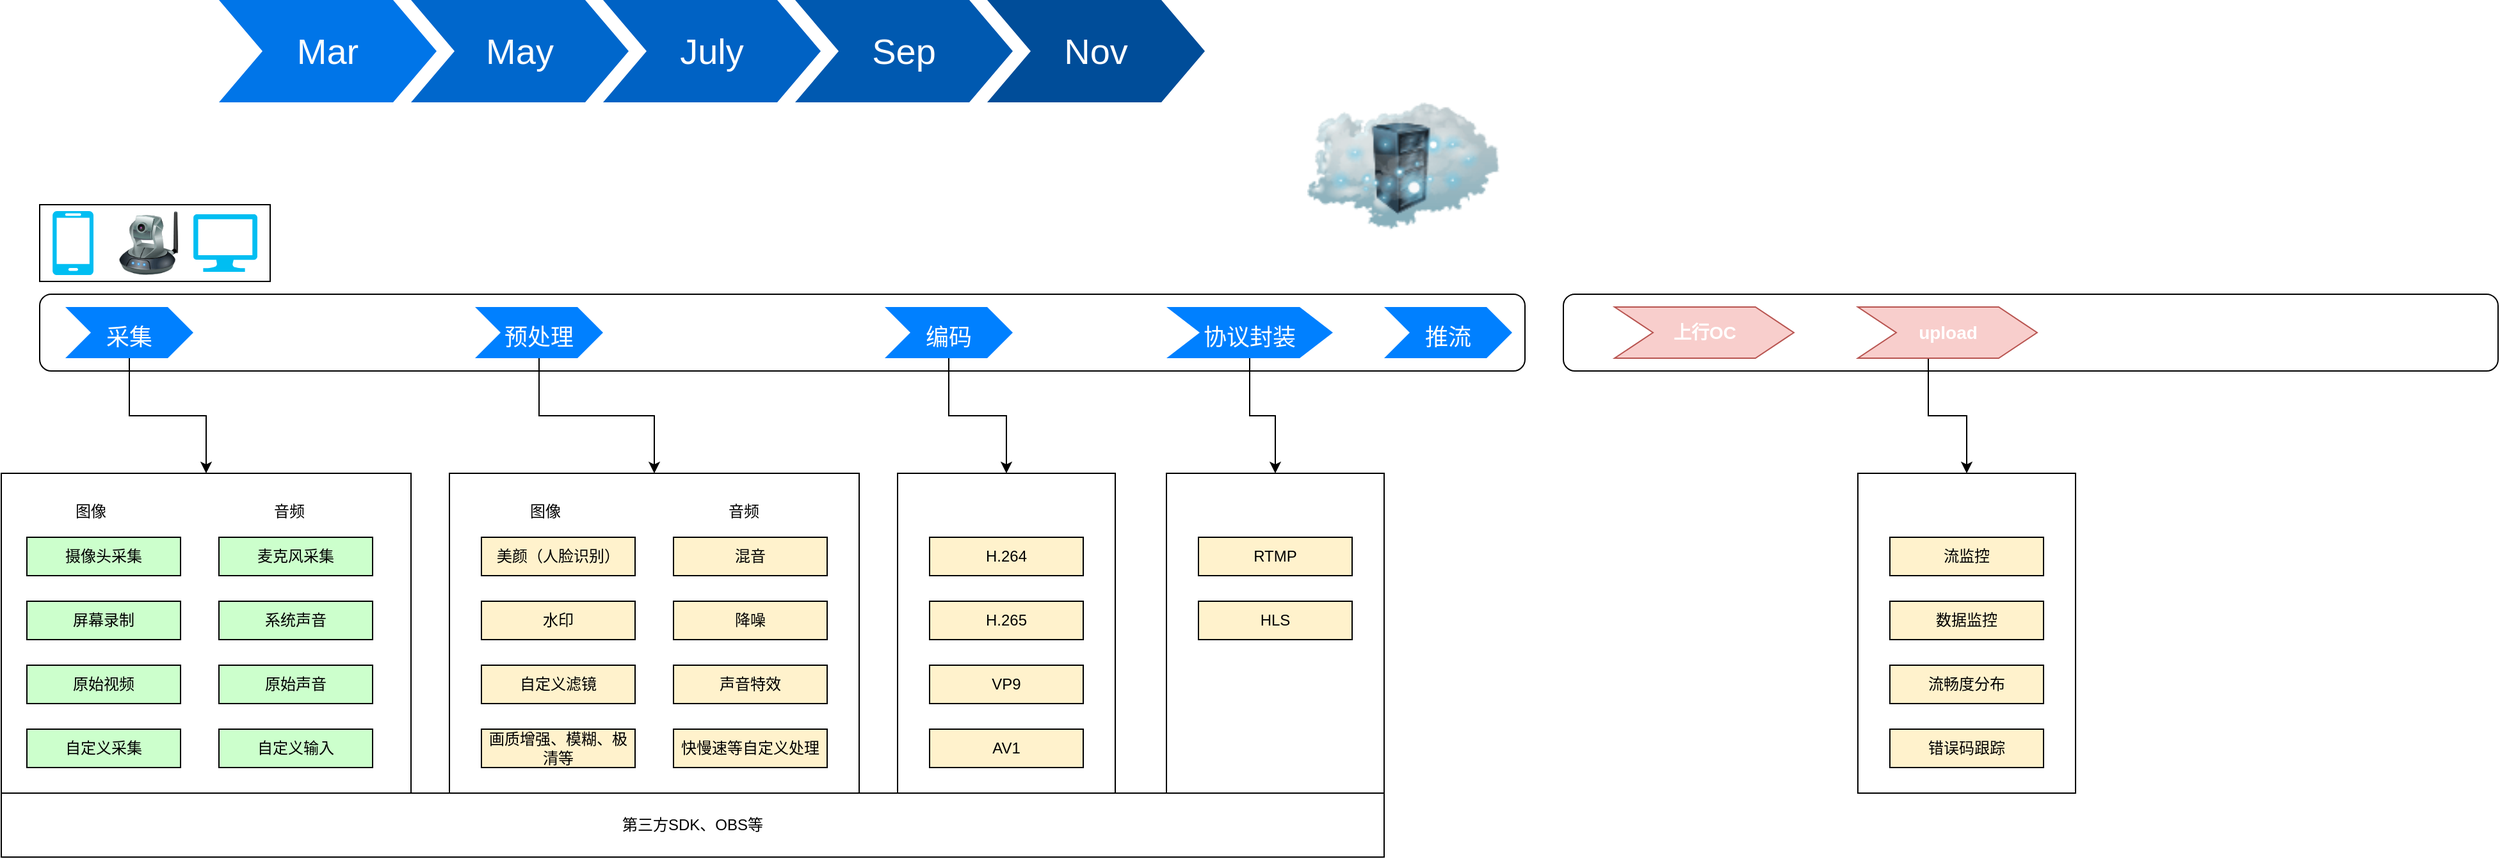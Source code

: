 <mxfile version="13.6.10" type="github">
  <diagram name="Page-1" id="d9b1e647-80fa-b4a2-5024-87a742678bcc">
    <mxGraphModel dx="803" dy="437" grid="1" gridSize="10" guides="1" tooltips="1" connect="1" arrows="1" fold="1" page="1" pageScale="1" pageWidth="1100" pageHeight="850" background="#ffffff" math="0" shadow="0">
      <root>
        <mxCell id="0" />
        <mxCell id="1" parent="0" />
        <mxCell id="57fe6abec08f04cb-2" value="Mar" style="shape=step;whiteSpace=wrap;html=1;fontSize=28;fillColor=#0075E8;fontColor=#FFFFFF;strokeColor=none;" parent="1" vertex="1">
          <mxGeometry x="200" y="70" width="170" height="80" as="geometry" />
        </mxCell>
        <mxCell id="57fe6abec08f04cb-3" value="May" style="shape=step;whiteSpace=wrap;html=1;fontSize=28;fillColor=#0067CC;fontColor=#FFFFFF;strokeColor=none;" parent="1" vertex="1">
          <mxGeometry x="350" y="70" width="170" height="80" as="geometry" />
        </mxCell>
        <mxCell id="57fe6abec08f04cb-4" value="July" style="shape=step;whiteSpace=wrap;html=1;fontSize=28;fillColor=#0062C4;fontColor=#FFFFFF;strokeColor=none;" parent="1" vertex="1">
          <mxGeometry x="500" y="70" width="170" height="80" as="geometry" />
        </mxCell>
        <mxCell id="57fe6abec08f04cb-5" value="Sep" style="shape=step;whiteSpace=wrap;html=1;fontSize=28;fillColor=#0059B0;fontColor=#FFFFFF;strokeColor=none;" parent="1" vertex="1">
          <mxGeometry x="650" y="70" width="170" height="80" as="geometry" />
        </mxCell>
        <mxCell id="57fe6abec08f04cb-6" value="Nov" style="shape=step;whiteSpace=wrap;html=1;fontSize=28;fillColor=#004D99;fontColor=#FFFFFF;strokeColor=none;" parent="1" vertex="1">
          <mxGeometry x="800" y="70" width="170" height="80" as="geometry" />
        </mxCell>
        <mxCell id="FFcQqnqTQvhnuVRR3oSx-1" value="" style="rounded=1;whiteSpace=wrap;html=1;" parent="1" vertex="1">
          <mxGeometry x="60" y="300" width="1160" height="60" as="geometry" />
        </mxCell>
        <mxCell id="FFcQqnqTQvhnuVRR3oSx-32" style="edgeStyle=orthogonalEdgeStyle;rounded=0;orthogonalLoop=1;jettySize=auto;html=1;exitX=0.5;exitY=1;exitDx=0;exitDy=0;entryX=0.5;entryY=0;entryDx=0;entryDy=0;" parent="1" source="57fe6abec08f04cb-1" target="FFcQqnqTQvhnuVRR3oSx-18" edge="1">
          <mxGeometry relative="1" as="geometry">
            <mxPoint x="200" y="450" as="targetPoint" />
          </mxGeometry>
        </mxCell>
        <mxCell id="57fe6abec08f04cb-1" value="&lt;font style=&quot;font-size: 18px&quot;&gt;采集&lt;/font&gt;" style="shape=step;whiteSpace=wrap;html=1;fontSize=28;fillColor=#0080FF;fontColor=#FFFFFF;strokeColor=none;" parent="1" vertex="1">
          <mxGeometry x="80" y="310" width="100" height="40" as="geometry" />
        </mxCell>
        <mxCell id="FFcQqnqTQvhnuVRR3oSx-47" style="edgeStyle=orthogonalEdgeStyle;rounded=0;orthogonalLoop=1;jettySize=auto;html=1;exitX=0.5;exitY=1;exitDx=0;exitDy=0;entryX=0.5;entryY=0;entryDx=0;entryDy=0;" parent="1" source="FFcQqnqTQvhnuVRR3oSx-15" target="FFcQqnqTQvhnuVRR3oSx-35" edge="1">
          <mxGeometry relative="1" as="geometry" />
        </mxCell>
        <mxCell id="FFcQqnqTQvhnuVRR3oSx-15" value="&lt;font style=&quot;font-size: 18px&quot;&gt;预处理&lt;/font&gt;" style="shape=step;whiteSpace=wrap;html=1;fontSize=28;fillColor=#0080FF;fontColor=#FFFFFF;strokeColor=none;" parent="1" vertex="1">
          <mxGeometry x="400" y="310" width="100" height="40" as="geometry" />
        </mxCell>
        <mxCell id="FFcQqnqTQvhnuVRR3oSx-61" style="edgeStyle=orthogonalEdgeStyle;rounded=0;orthogonalLoop=1;jettySize=auto;html=1;exitX=0.5;exitY=1;exitDx=0;exitDy=0;entryX=0.5;entryY=0;entryDx=0;entryDy=0;" parent="1" source="FFcQqnqTQvhnuVRR3oSx-16" target="FFcQqnqTQvhnuVRR3oSx-50" edge="1">
          <mxGeometry relative="1" as="geometry" />
        </mxCell>
        <mxCell id="FFcQqnqTQvhnuVRR3oSx-16" value="&lt;font style=&quot;font-size: 18px&quot;&gt;编码&lt;/font&gt;" style="shape=step;whiteSpace=wrap;html=1;fontSize=28;fillColor=#0080FF;fontColor=#FFFFFF;strokeColor=none;" parent="1" vertex="1">
          <mxGeometry x="720" y="310" width="100" height="40" as="geometry" />
        </mxCell>
        <mxCell id="FFcQqnqTQvhnuVRR3oSx-18" value="" style="rounded=0;whiteSpace=wrap;html=1;" parent="1" vertex="1">
          <mxGeometry x="30" y="440" width="320" height="250" as="geometry" />
        </mxCell>
        <mxCell id="FFcQqnqTQvhnuVRR3oSx-19" value="摄像头采集" style="rounded=0;whiteSpace=wrap;html=1;fillColor=#CCFFCC;" parent="1" vertex="1">
          <mxGeometry x="50" y="490" width="120" height="30" as="geometry" />
        </mxCell>
        <mxCell id="FFcQqnqTQvhnuVRR3oSx-20" value="屏幕录制" style="rounded=0;whiteSpace=wrap;html=1;fillColor=#CCFFCC;" parent="1" vertex="1">
          <mxGeometry x="50" y="540" width="120" height="30" as="geometry" />
        </mxCell>
        <mxCell id="FFcQqnqTQvhnuVRR3oSx-21" value="原始视频" style="rounded=0;whiteSpace=wrap;html=1;fillColor=#CCFFCC;" parent="1" vertex="1">
          <mxGeometry x="50" y="590" width="120" height="30" as="geometry" />
        </mxCell>
        <mxCell id="FFcQqnqTQvhnuVRR3oSx-22" value="自定义采集" style="rounded=0;whiteSpace=wrap;html=1;fillColor=#CCFFCC;" parent="1" vertex="1">
          <mxGeometry x="50" y="640" width="120" height="30" as="geometry" />
        </mxCell>
        <mxCell id="FFcQqnqTQvhnuVRR3oSx-25" value="图像" style="text;html=1;strokeColor=none;fillColor=none;align=center;verticalAlign=middle;whiteSpace=wrap;rounded=0;" parent="1" vertex="1">
          <mxGeometry x="80" y="460" width="40" height="20" as="geometry" />
        </mxCell>
        <mxCell id="FFcQqnqTQvhnuVRR3oSx-26" value="麦克风采集" style="rounded=0;whiteSpace=wrap;html=1;fillColor=#CCFFCC;" parent="1" vertex="1">
          <mxGeometry x="200" y="490" width="120" height="30" as="geometry" />
        </mxCell>
        <mxCell id="FFcQqnqTQvhnuVRR3oSx-27" value="系统声音" style="rounded=0;whiteSpace=wrap;html=1;fillColor=#CCFFCC;" parent="1" vertex="1">
          <mxGeometry x="200" y="540" width="120" height="30" as="geometry" />
        </mxCell>
        <mxCell id="FFcQqnqTQvhnuVRR3oSx-28" value="原始声音" style="rounded=0;whiteSpace=wrap;html=1;fillColor=#CCFFCC;" parent="1" vertex="1">
          <mxGeometry x="200" y="590" width="120" height="30" as="geometry" />
        </mxCell>
        <mxCell id="FFcQqnqTQvhnuVRR3oSx-29" value="自定义输入" style="rounded=0;whiteSpace=wrap;html=1;fillColor=#CCFFCC;" parent="1" vertex="1">
          <mxGeometry x="200" y="640" width="120" height="30" as="geometry" />
        </mxCell>
        <mxCell id="FFcQqnqTQvhnuVRR3oSx-30" value="音频" style="text;html=1;strokeColor=none;fillColor=none;align=center;verticalAlign=middle;whiteSpace=wrap;rounded=0;" parent="1" vertex="1">
          <mxGeometry x="235" y="460" width="40" height="20" as="geometry" />
        </mxCell>
        <mxCell id="FFcQqnqTQvhnuVRR3oSx-33" value="第三方SDK、OBS等" style="rounded=0;whiteSpace=wrap;html=1;" parent="1" vertex="1">
          <mxGeometry x="30" y="690" width="1080" height="50" as="geometry" />
        </mxCell>
        <mxCell id="FFcQqnqTQvhnuVRR3oSx-46" value="" style="group" parent="1" vertex="1" connectable="0">
          <mxGeometry x="380" y="440" width="320" height="250" as="geometry" />
        </mxCell>
        <mxCell id="FFcQqnqTQvhnuVRR3oSx-35" value="" style="rounded=0;whiteSpace=wrap;html=1;" parent="FFcQqnqTQvhnuVRR3oSx-46" vertex="1">
          <mxGeometry width="320" height="250" as="geometry" />
        </mxCell>
        <mxCell id="FFcQqnqTQvhnuVRR3oSx-36" value="美颜（人脸识别）" style="rounded=0;whiteSpace=wrap;html=1;fillColor=#FFF2CC;" parent="FFcQqnqTQvhnuVRR3oSx-46" vertex="1">
          <mxGeometry x="25" y="50" width="120" height="30" as="geometry" />
        </mxCell>
        <mxCell id="FFcQqnqTQvhnuVRR3oSx-37" value="水印" style="rounded=0;whiteSpace=wrap;html=1;fillColor=#FFF2CC;" parent="FFcQqnqTQvhnuVRR3oSx-46" vertex="1">
          <mxGeometry x="25" y="100" width="120" height="30" as="geometry" />
        </mxCell>
        <mxCell id="FFcQqnqTQvhnuVRR3oSx-38" value="自定义滤镜" style="rounded=0;whiteSpace=wrap;html=1;fillColor=#FFF2CC;" parent="FFcQqnqTQvhnuVRR3oSx-46" vertex="1">
          <mxGeometry x="25" y="150" width="120" height="30" as="geometry" />
        </mxCell>
        <mxCell id="FFcQqnqTQvhnuVRR3oSx-39" value="画质增强、模糊、极清等" style="rounded=0;whiteSpace=wrap;html=1;fillColor=#FFF2CC;" parent="FFcQqnqTQvhnuVRR3oSx-46" vertex="1">
          <mxGeometry x="25" y="200" width="120" height="30" as="geometry" />
        </mxCell>
        <mxCell id="FFcQqnqTQvhnuVRR3oSx-40" value="图像" style="text;html=1;strokeColor=none;fillColor=none;align=center;verticalAlign=middle;whiteSpace=wrap;rounded=0;" parent="FFcQqnqTQvhnuVRR3oSx-46" vertex="1">
          <mxGeometry x="55" y="20" width="40" height="20" as="geometry" />
        </mxCell>
        <mxCell id="FFcQqnqTQvhnuVRR3oSx-41" value="混音" style="rounded=0;whiteSpace=wrap;html=1;fillColor=#FFF2CC;" parent="FFcQqnqTQvhnuVRR3oSx-46" vertex="1">
          <mxGeometry x="175" y="50" width="120" height="30" as="geometry" />
        </mxCell>
        <mxCell id="FFcQqnqTQvhnuVRR3oSx-42" value="降噪" style="rounded=0;whiteSpace=wrap;html=1;fillColor=#FFF2CC;" parent="FFcQqnqTQvhnuVRR3oSx-46" vertex="1">
          <mxGeometry x="175" y="100" width="120" height="30" as="geometry" />
        </mxCell>
        <mxCell id="FFcQqnqTQvhnuVRR3oSx-43" value="声音特效" style="rounded=0;whiteSpace=wrap;html=1;fillColor=#FFF2CC;" parent="FFcQqnqTQvhnuVRR3oSx-46" vertex="1">
          <mxGeometry x="175" y="150" width="120" height="30" as="geometry" />
        </mxCell>
        <mxCell id="FFcQqnqTQvhnuVRR3oSx-44" value="快慢速等自定义处理" style="rounded=0;whiteSpace=wrap;html=1;fillColor=#FFF2CC;" parent="FFcQqnqTQvhnuVRR3oSx-46" vertex="1">
          <mxGeometry x="175" y="200" width="120" height="30" as="geometry" />
        </mxCell>
        <mxCell id="FFcQqnqTQvhnuVRR3oSx-45" value="音频" style="text;html=1;strokeColor=none;fillColor=none;align=center;verticalAlign=middle;whiteSpace=wrap;rounded=0;" parent="FFcQqnqTQvhnuVRR3oSx-46" vertex="1">
          <mxGeometry x="210" y="20" width="40" height="20" as="geometry" />
        </mxCell>
        <mxCell id="FFcQqnqTQvhnuVRR3oSx-50" value="" style="rounded=0;whiteSpace=wrap;html=1;" parent="1" vertex="1">
          <mxGeometry x="730" y="440" width="170" height="250" as="geometry" />
        </mxCell>
        <mxCell id="FFcQqnqTQvhnuVRR3oSx-51" value="H.264" style="rounded=0;whiteSpace=wrap;html=1;fillColor=#FFF2CC;" parent="1" vertex="1">
          <mxGeometry x="755" y="490" width="120" height="30" as="geometry" />
        </mxCell>
        <mxCell id="FFcQqnqTQvhnuVRR3oSx-52" value="H.265" style="rounded=0;whiteSpace=wrap;html=1;fillColor=#FFF2CC;" parent="1" vertex="1">
          <mxGeometry x="755" y="540" width="120" height="30" as="geometry" />
        </mxCell>
        <mxCell id="FFcQqnqTQvhnuVRR3oSx-53" value="VP9" style="rounded=0;whiteSpace=wrap;html=1;fillColor=#FFF2CC;" parent="1" vertex="1">
          <mxGeometry x="755" y="590" width="120" height="30" as="geometry" />
        </mxCell>
        <mxCell id="FFcQqnqTQvhnuVRR3oSx-54" value="AV1" style="rounded=0;whiteSpace=wrap;html=1;fillColor=#FFF2CC;" parent="1" vertex="1">
          <mxGeometry x="755" y="640" width="120" height="30" as="geometry" />
        </mxCell>
        <mxCell id="FFcQqnqTQvhnuVRR3oSx-62" value="" style="group" parent="1" vertex="1" connectable="0">
          <mxGeometry x="60" y="230" width="180" height="60" as="geometry" />
        </mxCell>
        <mxCell id="FFcQqnqTQvhnuVRR3oSx-7" value="" style="rounded=0;whiteSpace=wrap;html=1;" parent="FFcQqnqTQvhnuVRR3oSx-62" vertex="1">
          <mxGeometry width="180" height="60" as="geometry" />
        </mxCell>
        <mxCell id="FFcQqnqTQvhnuVRR3oSx-3" value="" style="verticalLabelPosition=bottom;html=1;verticalAlign=top;align=center;strokeColor=none;fillColor=#00BEF2;shape=mxgraph.azure.mobile;pointerEvents=1;" parent="FFcQqnqTQvhnuVRR3oSx-62" vertex="1">
          <mxGeometry x="10" y="5" width="32" height="50" as="geometry" />
        </mxCell>
        <mxCell id="FFcQqnqTQvhnuVRR3oSx-4" value="" style="image;html=1;image=img/lib/clip_art/networking/Ip_Camera_128x128.png" parent="FFcQqnqTQvhnuVRR3oSx-62" vertex="1">
          <mxGeometry x="60" y="5" width="50" height="50" as="geometry" />
        </mxCell>
        <mxCell id="FFcQqnqTQvhnuVRR3oSx-5" value="" style="verticalLabelPosition=bottom;html=1;verticalAlign=top;align=center;strokeColor=none;fillColor=#00BEF2;shape=mxgraph.azure.computer;pointerEvents=1;" parent="FFcQqnqTQvhnuVRR3oSx-62" vertex="1">
          <mxGeometry x="120" y="7.5" width="50" height="45" as="geometry" />
        </mxCell>
        <mxCell id="FFcQqnqTQvhnuVRR3oSx-65" style="edgeStyle=orthogonalEdgeStyle;rounded=0;orthogonalLoop=1;jettySize=auto;html=1;exitX=0.5;exitY=1;exitDx=0;exitDy=0;entryX=0.5;entryY=0;entryDx=0;entryDy=0;" parent="1" source="FFcQqnqTQvhnuVRR3oSx-63" target="FFcQqnqTQvhnuVRR3oSx-64" edge="1">
          <mxGeometry relative="1" as="geometry" />
        </mxCell>
        <mxCell id="FFcQqnqTQvhnuVRR3oSx-63" value="&lt;span style=&quot;font-size: 18px&quot;&gt;协议封装&lt;/span&gt;" style="shape=step;whiteSpace=wrap;html=1;fontSize=28;fillColor=#0080FF;fontColor=#FFFFFF;strokeColor=none;" parent="1" vertex="1">
          <mxGeometry x="940" y="310" width="130" height="40" as="geometry" />
        </mxCell>
        <mxCell id="FFcQqnqTQvhnuVRR3oSx-64" value="" style="rounded=0;whiteSpace=wrap;html=1;" parent="1" vertex="1">
          <mxGeometry x="940" y="440" width="170" height="250" as="geometry" />
        </mxCell>
        <mxCell id="FFcQqnqTQvhnuVRR3oSx-66" value="RTMP" style="rounded=0;whiteSpace=wrap;html=1;fillColor=#FFF2CC;" parent="1" vertex="1">
          <mxGeometry x="965" y="490" width="120" height="30" as="geometry" />
        </mxCell>
        <mxCell id="FFcQqnqTQvhnuVRR3oSx-67" value="HLS" style="rounded=0;whiteSpace=wrap;html=1;fillColor=#FFF2CC;" parent="1" vertex="1">
          <mxGeometry x="965" y="540" width="120" height="30" as="geometry" />
        </mxCell>
        <mxCell id="FFcQqnqTQvhnuVRR3oSx-68" value="&lt;font style=&quot;font-size: 18px&quot;&gt;推流&lt;/font&gt;" style="shape=step;whiteSpace=wrap;html=1;fontSize=28;fillColor=#0080FF;fontColor=#FFFFFF;strokeColor=none;" parent="1" vertex="1">
          <mxGeometry x="1110" y="310" width="100" height="40" as="geometry" />
        </mxCell>
        <mxCell id="CQ3yEqmyhnDMgdQ53v3l-1" value="" style="image;html=1;image=img/lib/clip_art/networking/Cloud_Rack_128x128.png" vertex="1" parent="1">
          <mxGeometry x="1050" y="130" width="150" height="140" as="geometry" />
        </mxCell>
        <mxCell id="CQ3yEqmyhnDMgdQ53v3l-2" value="" style="rounded=1;whiteSpace=wrap;html=1;" vertex="1" parent="1">
          <mxGeometry x="1250" y="300" width="730" height="60" as="geometry" />
        </mxCell>
        <mxCell id="CQ3yEqmyhnDMgdQ53v3l-13" style="edgeStyle=orthogonalEdgeStyle;rounded=0;orthogonalLoop=1;jettySize=auto;html=1;exitX=0;exitY=0;exitDx=55;exitDy=40;exitPerimeter=0;" edge="1" parent="1" source="CQ3yEqmyhnDMgdQ53v3l-5" target="CQ3yEqmyhnDMgdQ53v3l-8">
          <mxGeometry relative="1" as="geometry" />
        </mxCell>
        <mxCell id="CQ3yEqmyhnDMgdQ53v3l-5" value="&lt;font style=&quot;font-size: 14px&quot; color=&quot;#ffffff&quot;&gt;&lt;b&gt;upload&lt;/b&gt;&lt;/font&gt;" style="html=1;shadow=0;dashed=0;align=center;verticalAlign=middle;shape=mxgraph.arrows2.arrow;dy=0;dx=30;notch=30;rotation=0;fillColor=#f8cecc;strokeColor=#b85450;" vertex="1" parent="1">
          <mxGeometry x="1480" y="310" width="140" height="40" as="geometry" />
        </mxCell>
        <mxCell id="CQ3yEqmyhnDMgdQ53v3l-7" value="&lt;font style=&quot;font-size: 14px&quot; color=&quot;#ffffff&quot;&gt;&lt;b&gt;上行OC&lt;/b&gt;&lt;/font&gt;" style="html=1;shadow=0;dashed=0;align=center;verticalAlign=middle;shape=mxgraph.arrows2.arrow;dy=0;dx=30;notch=30;rotation=0;fillColor=#f8cecc;strokeColor=#b85450;" vertex="1" parent="1">
          <mxGeometry x="1290" y="310" width="140" height="40" as="geometry" />
        </mxCell>
        <mxCell id="CQ3yEqmyhnDMgdQ53v3l-8" value="" style="rounded=0;whiteSpace=wrap;html=1;" vertex="1" parent="1">
          <mxGeometry x="1480" y="440" width="170" height="250" as="geometry" />
        </mxCell>
        <mxCell id="CQ3yEqmyhnDMgdQ53v3l-9" value="流监控" style="rounded=0;whiteSpace=wrap;html=1;fillColor=#FFF2CC;" vertex="1" parent="1">
          <mxGeometry x="1505" y="490" width="120" height="30" as="geometry" />
        </mxCell>
        <mxCell id="CQ3yEqmyhnDMgdQ53v3l-10" value="数据监控" style="rounded=0;whiteSpace=wrap;html=1;fillColor=#FFF2CC;" vertex="1" parent="1">
          <mxGeometry x="1505" y="540" width="120" height="30" as="geometry" />
        </mxCell>
        <mxCell id="CQ3yEqmyhnDMgdQ53v3l-11" value="流畅度分布" style="rounded=0;whiteSpace=wrap;html=1;fillColor=#FFF2CC;" vertex="1" parent="1">
          <mxGeometry x="1505" y="590" width="120" height="30" as="geometry" />
        </mxCell>
        <mxCell id="CQ3yEqmyhnDMgdQ53v3l-12" value="错误码跟踪" style="rounded=0;whiteSpace=wrap;html=1;fillColor=#FFF2CC;" vertex="1" parent="1">
          <mxGeometry x="1505" y="640" width="120" height="30" as="geometry" />
        </mxCell>
      </root>
    </mxGraphModel>
  </diagram>
</mxfile>
